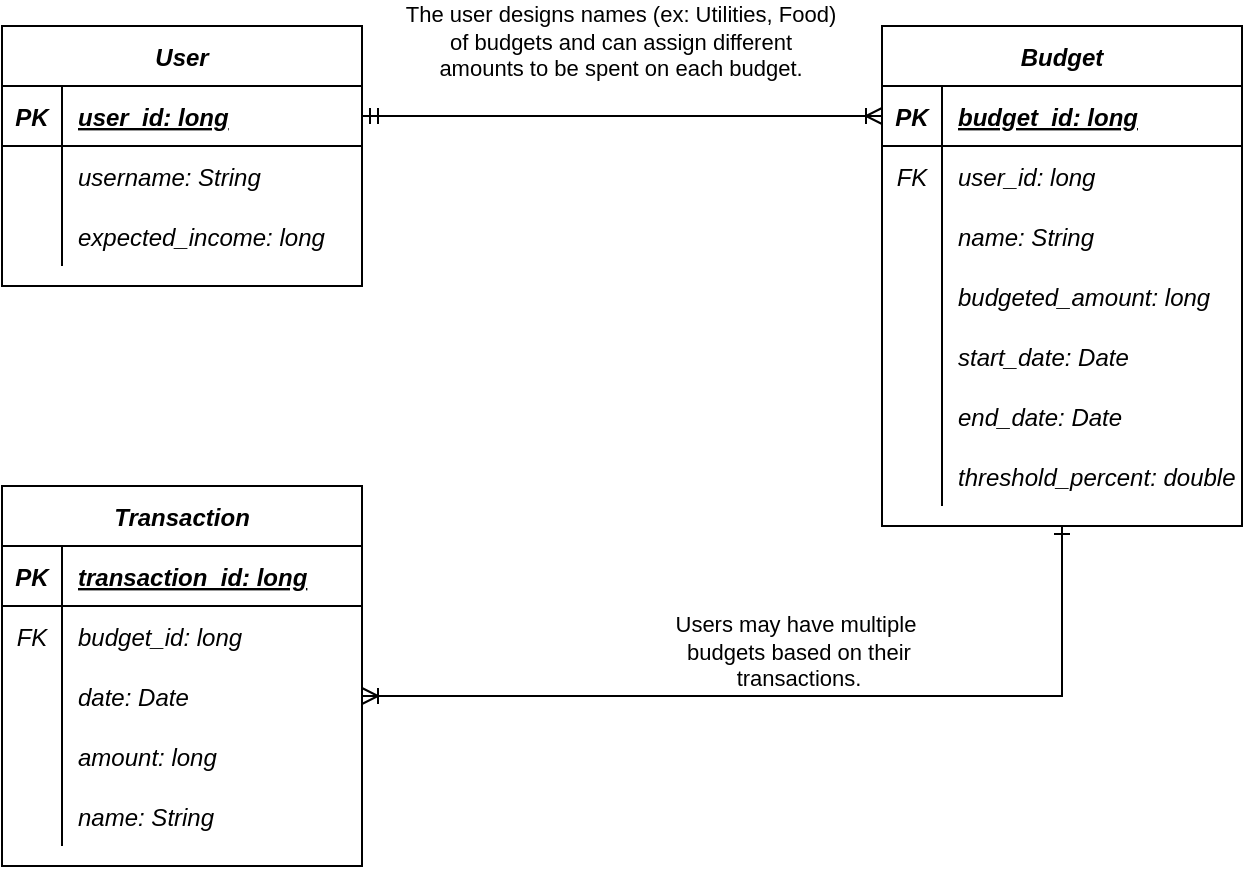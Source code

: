 <mxfile version="13.3.1" type="device"><diagram id="YQLbiCPUJWTsiFSoPP0f" name="Page-1"><mxGraphModel dx="1042" dy="519" grid="1" gridSize="10" guides="1" tooltips="1" connect="1" arrows="1" fold="1" page="1" pageScale="1" pageWidth="850" pageHeight="1100" math="0" shadow="0"><root><mxCell id="0"/><mxCell id="1" parent="0"/><mxCell id="dtGppzXpP_URgsqzwIvq-15" value="User" style="shape=table;startSize=30;container=1;collapsible=1;childLayout=tableLayout;fixedRows=1;rowLines=0;fontStyle=3;align=center;resizeLast=1;" vertex="1" parent="1"><mxGeometry x="80" y="80" width="180" height="130" as="geometry"/></mxCell><mxCell id="dtGppzXpP_URgsqzwIvq-16" value="" style="shape=partialRectangle;collapsible=0;dropTarget=0;pointerEvents=0;fillColor=none;top=0;left=0;bottom=1;right=0;points=[[0,0.5],[1,0.5]];portConstraint=eastwest;fontStyle=2" vertex="1" parent="dtGppzXpP_URgsqzwIvq-15"><mxGeometry y="30" width="180" height="30" as="geometry"/></mxCell><mxCell id="dtGppzXpP_URgsqzwIvq-17" value="PK" style="shape=partialRectangle;connectable=0;fillColor=none;top=0;left=0;bottom=0;right=0;fontStyle=3;overflow=hidden;" vertex="1" parent="dtGppzXpP_URgsqzwIvq-16"><mxGeometry width="30" height="30" as="geometry"/></mxCell><mxCell id="dtGppzXpP_URgsqzwIvq-18" value="user_id: long" style="shape=partialRectangle;connectable=0;fillColor=none;top=0;left=0;bottom=0;right=0;align=left;spacingLeft=6;fontStyle=7;overflow=hidden;" vertex="1" parent="dtGppzXpP_URgsqzwIvq-16"><mxGeometry x="30" width="150" height="30" as="geometry"/></mxCell><mxCell id="dtGppzXpP_URgsqzwIvq-19" value="" style="shape=partialRectangle;collapsible=0;dropTarget=0;pointerEvents=0;fillColor=none;top=0;left=0;bottom=0;right=0;points=[[0,0.5],[1,0.5]];portConstraint=eastwest;fontStyle=2" vertex="1" parent="dtGppzXpP_URgsqzwIvq-15"><mxGeometry y="60" width="180" height="30" as="geometry"/></mxCell><mxCell id="dtGppzXpP_URgsqzwIvq-20" value="" style="shape=partialRectangle;connectable=0;fillColor=none;top=0;left=0;bottom=0;right=0;editable=1;overflow=hidden;fontStyle=2" vertex="1" parent="dtGppzXpP_URgsqzwIvq-19"><mxGeometry width="30" height="30" as="geometry"/></mxCell><mxCell id="dtGppzXpP_URgsqzwIvq-21" value="username: String" style="shape=partialRectangle;connectable=0;fillColor=none;top=0;left=0;bottom=0;right=0;align=left;spacingLeft=6;overflow=hidden;fontStyle=2" vertex="1" parent="dtGppzXpP_URgsqzwIvq-19"><mxGeometry x="30" width="150" height="30" as="geometry"/></mxCell><mxCell id="dtGppzXpP_URgsqzwIvq-22" value="" style="shape=partialRectangle;collapsible=0;dropTarget=0;pointerEvents=0;fillColor=none;top=0;left=0;bottom=0;right=0;points=[[0,0.5],[1,0.5]];portConstraint=eastwest;fontStyle=2" vertex="1" parent="dtGppzXpP_URgsqzwIvq-15"><mxGeometry y="90" width="180" height="30" as="geometry"/></mxCell><mxCell id="dtGppzXpP_URgsqzwIvq-23" value="" style="shape=partialRectangle;connectable=0;fillColor=none;top=0;left=0;bottom=0;right=0;editable=1;overflow=hidden;fontStyle=2" vertex="1" parent="dtGppzXpP_URgsqzwIvq-22"><mxGeometry width="30" height="30" as="geometry"/></mxCell><mxCell id="dtGppzXpP_URgsqzwIvq-24" value="expected_income: long" style="shape=partialRectangle;connectable=0;fillColor=none;top=0;left=0;bottom=0;right=0;align=left;spacingLeft=6;overflow=hidden;fontStyle=2" vertex="1" parent="dtGppzXpP_URgsqzwIvq-22"><mxGeometry x="30" width="150" height="30" as="geometry"/></mxCell><mxCell id="dtGppzXpP_URgsqzwIvq-50" value="Transaction" style="shape=table;startSize=30;container=1;collapsible=1;childLayout=tableLayout;fixedRows=1;rowLines=0;fontStyle=3;align=center;resizeLast=1;" vertex="1" parent="1"><mxGeometry x="80" y="310" width="180" height="190" as="geometry"/></mxCell><mxCell id="dtGppzXpP_URgsqzwIvq-51" value="" style="shape=partialRectangle;collapsible=0;dropTarget=0;pointerEvents=0;fillColor=none;top=0;left=0;bottom=1;right=0;points=[[0,0.5],[1,0.5]];portConstraint=eastwest;fontStyle=2" vertex="1" parent="dtGppzXpP_URgsqzwIvq-50"><mxGeometry y="30" width="180" height="30" as="geometry"/></mxCell><mxCell id="dtGppzXpP_URgsqzwIvq-52" value="PK" style="shape=partialRectangle;connectable=0;fillColor=none;top=0;left=0;bottom=0;right=0;fontStyle=3;overflow=hidden;" vertex="1" parent="dtGppzXpP_URgsqzwIvq-51"><mxGeometry width="30" height="30" as="geometry"/></mxCell><mxCell id="dtGppzXpP_URgsqzwIvq-53" value="transaction_id: long" style="shape=partialRectangle;connectable=0;fillColor=none;top=0;left=0;bottom=0;right=0;align=left;spacingLeft=6;fontStyle=7;overflow=hidden;" vertex="1" parent="dtGppzXpP_URgsqzwIvq-51"><mxGeometry x="30" width="150" height="30" as="geometry"/></mxCell><mxCell id="dtGppzXpP_URgsqzwIvq-67" value="" style="shape=partialRectangle;collapsible=0;dropTarget=0;pointerEvents=0;fillColor=none;top=0;left=0;bottom=0;right=0;points=[[0,0.5],[1,0.5]];portConstraint=eastwest;fontStyle=2" vertex="1" parent="dtGppzXpP_URgsqzwIvq-50"><mxGeometry y="60" width="180" height="30" as="geometry"/></mxCell><mxCell id="dtGppzXpP_URgsqzwIvq-68" value="FK" style="shape=partialRectangle;connectable=0;fillColor=none;top=0;left=0;bottom=0;right=0;editable=1;overflow=hidden;fontStyle=2" vertex="1" parent="dtGppzXpP_URgsqzwIvq-67"><mxGeometry width="30" height="30" as="geometry"/></mxCell><mxCell id="dtGppzXpP_URgsqzwIvq-69" value="budget_id: long" style="shape=partialRectangle;connectable=0;fillColor=none;top=0;left=0;bottom=0;right=0;align=left;spacingLeft=6;overflow=hidden;fontStyle=2" vertex="1" parent="dtGppzXpP_URgsqzwIvq-67"><mxGeometry x="30" width="150" height="30" as="geometry"/></mxCell><mxCell id="dtGppzXpP_URgsqzwIvq-54" value="" style="shape=partialRectangle;collapsible=0;dropTarget=0;pointerEvents=0;fillColor=none;top=0;left=0;bottom=0;right=0;points=[[0,0.5],[1,0.5]];portConstraint=eastwest;fontStyle=2" vertex="1" parent="dtGppzXpP_URgsqzwIvq-50"><mxGeometry y="90" width="180" height="30" as="geometry"/></mxCell><mxCell id="dtGppzXpP_URgsqzwIvq-55" value="" style="shape=partialRectangle;connectable=0;fillColor=none;top=0;left=0;bottom=0;right=0;editable=1;overflow=hidden;fontStyle=2" vertex="1" parent="dtGppzXpP_URgsqzwIvq-54"><mxGeometry width="30" height="30" as="geometry"/></mxCell><mxCell id="dtGppzXpP_URgsqzwIvq-56" value="date: Date" style="shape=partialRectangle;connectable=0;fillColor=none;top=0;left=0;bottom=0;right=0;align=left;spacingLeft=6;overflow=hidden;fontStyle=2" vertex="1" parent="dtGppzXpP_URgsqzwIvq-54"><mxGeometry x="30" width="150" height="30" as="geometry"/></mxCell><mxCell id="dtGppzXpP_URgsqzwIvq-57" value="" style="shape=partialRectangle;collapsible=0;dropTarget=0;pointerEvents=0;fillColor=none;top=0;left=0;bottom=0;right=0;points=[[0,0.5],[1,0.5]];portConstraint=eastwest;fontStyle=2" vertex="1" parent="dtGppzXpP_URgsqzwIvq-50"><mxGeometry y="120" width="180" height="30" as="geometry"/></mxCell><mxCell id="dtGppzXpP_URgsqzwIvq-58" value="" style="shape=partialRectangle;connectable=0;fillColor=none;top=0;left=0;bottom=0;right=0;editable=1;overflow=hidden;fontStyle=2" vertex="1" parent="dtGppzXpP_URgsqzwIvq-57"><mxGeometry width="30" height="30" as="geometry"/></mxCell><mxCell id="dtGppzXpP_URgsqzwIvq-59" value="amount: long" style="shape=partialRectangle;connectable=0;fillColor=none;top=0;left=0;bottom=0;right=0;align=left;spacingLeft=6;overflow=hidden;fontStyle=2" vertex="1" parent="dtGppzXpP_URgsqzwIvq-57"><mxGeometry x="30" width="150" height="30" as="geometry"/></mxCell><mxCell id="dtGppzXpP_URgsqzwIvq-60" value="" style="shape=partialRectangle;collapsible=0;dropTarget=0;pointerEvents=0;fillColor=none;top=0;left=0;bottom=0;right=0;points=[[0,0.5],[1,0.5]];portConstraint=eastwest;fontStyle=2" vertex="1" parent="dtGppzXpP_URgsqzwIvq-50"><mxGeometry y="150" width="180" height="30" as="geometry"/></mxCell><mxCell id="dtGppzXpP_URgsqzwIvq-61" value="" style="shape=partialRectangle;connectable=0;fillColor=none;top=0;left=0;bottom=0;right=0;editable=1;overflow=hidden;fontStyle=2" vertex="1" parent="dtGppzXpP_URgsqzwIvq-60"><mxGeometry width="30" height="30" as="geometry"/></mxCell><mxCell id="dtGppzXpP_URgsqzwIvq-62" value="name: String" style="shape=partialRectangle;connectable=0;fillColor=none;top=0;left=0;bottom=0;right=0;align=left;spacingLeft=6;overflow=hidden;fontStyle=2" vertex="1" parent="dtGppzXpP_URgsqzwIvq-60"><mxGeometry x="30" width="150" height="30" as="geometry"/></mxCell><mxCell id="dtGppzXpP_URgsqzwIvq-28" value="Budget" style="shape=table;startSize=30;container=1;collapsible=1;childLayout=tableLayout;fixedRows=1;rowLines=0;fontStyle=3;align=center;resizeLast=1;" vertex="1" parent="1"><mxGeometry x="520" y="80" width="180" height="250" as="geometry"/></mxCell><mxCell id="dtGppzXpP_URgsqzwIvq-29" value="" style="shape=partialRectangle;collapsible=0;dropTarget=0;pointerEvents=0;fillColor=none;top=0;left=0;bottom=1;right=0;points=[[0,0.5],[1,0.5]];portConstraint=eastwest;fontStyle=2" vertex="1" parent="dtGppzXpP_URgsqzwIvq-28"><mxGeometry y="30" width="180" height="30" as="geometry"/></mxCell><mxCell id="dtGppzXpP_URgsqzwIvq-30" value="PK" style="shape=partialRectangle;connectable=0;fillColor=none;top=0;left=0;bottom=0;right=0;fontStyle=3;overflow=hidden;" vertex="1" parent="dtGppzXpP_URgsqzwIvq-29"><mxGeometry width="30" height="30" as="geometry"/></mxCell><mxCell id="dtGppzXpP_URgsqzwIvq-31" value="budget_id: long" style="shape=partialRectangle;connectable=0;fillColor=none;top=0;left=0;bottom=0;right=0;align=left;spacingLeft=6;fontStyle=7;overflow=hidden;" vertex="1" parent="dtGppzXpP_URgsqzwIvq-29"><mxGeometry x="30" width="150" height="30" as="geometry"/></mxCell><mxCell id="dtGppzXpP_URgsqzwIvq-32" value="" style="shape=partialRectangle;collapsible=0;dropTarget=0;pointerEvents=0;fillColor=none;top=0;left=0;bottom=0;right=0;points=[[0,0.5],[1,0.5]];portConstraint=eastwest;fontStyle=2" vertex="1" parent="dtGppzXpP_URgsqzwIvq-28"><mxGeometry y="60" width="180" height="30" as="geometry"/></mxCell><mxCell id="dtGppzXpP_URgsqzwIvq-33" value="FK" style="shape=partialRectangle;connectable=0;fillColor=none;top=0;left=0;bottom=0;right=0;editable=1;overflow=hidden;fontStyle=2" vertex="1" parent="dtGppzXpP_URgsqzwIvq-32"><mxGeometry width="30" height="30" as="geometry"/></mxCell><mxCell id="dtGppzXpP_URgsqzwIvq-34" value="user_id: long" style="shape=partialRectangle;connectable=0;fillColor=none;top=0;left=0;bottom=0;right=0;align=left;spacingLeft=6;overflow=hidden;fontStyle=2" vertex="1" parent="dtGppzXpP_URgsqzwIvq-32"><mxGeometry x="30" width="150" height="30" as="geometry"/></mxCell><mxCell id="dtGppzXpP_URgsqzwIvq-38" value="" style="shape=partialRectangle;collapsible=0;dropTarget=0;pointerEvents=0;fillColor=none;top=0;left=0;bottom=0;right=0;points=[[0,0.5],[1,0.5]];portConstraint=eastwest;fontStyle=2" vertex="1" parent="dtGppzXpP_URgsqzwIvq-28"><mxGeometry y="90" width="180" height="30" as="geometry"/></mxCell><mxCell id="dtGppzXpP_URgsqzwIvq-39" value="" style="shape=partialRectangle;connectable=0;fillColor=none;top=0;left=0;bottom=0;right=0;editable=1;overflow=hidden;fontStyle=2" vertex="1" parent="dtGppzXpP_URgsqzwIvq-38"><mxGeometry width="30" height="30" as="geometry"/></mxCell><mxCell id="dtGppzXpP_URgsqzwIvq-40" value="name: String" style="shape=partialRectangle;connectable=0;fillColor=none;top=0;left=0;bottom=0;right=0;align=left;spacingLeft=6;overflow=hidden;fontStyle=2" vertex="1" parent="dtGppzXpP_URgsqzwIvq-38"><mxGeometry x="30" width="150" height="30" as="geometry"/></mxCell><mxCell id="dtGppzXpP_URgsqzwIvq-41" value="" style="shape=partialRectangle;collapsible=0;dropTarget=0;pointerEvents=0;fillColor=none;top=0;left=0;bottom=0;right=0;points=[[0,0.5],[1,0.5]];portConstraint=eastwest;fontStyle=2" vertex="1" parent="dtGppzXpP_URgsqzwIvq-28"><mxGeometry y="120" width="180" height="30" as="geometry"/></mxCell><mxCell id="dtGppzXpP_URgsqzwIvq-42" value="" style="shape=partialRectangle;connectable=0;fillColor=none;top=0;left=0;bottom=0;right=0;editable=1;overflow=hidden;fontStyle=2" vertex="1" parent="dtGppzXpP_URgsqzwIvq-41"><mxGeometry width="30" height="30" as="geometry"/></mxCell><mxCell id="dtGppzXpP_URgsqzwIvq-43" value="budgeted_amount: long" style="shape=partialRectangle;connectable=0;fillColor=none;top=0;left=0;bottom=0;right=0;align=left;spacingLeft=6;overflow=hidden;fontStyle=2" vertex="1" parent="dtGppzXpP_URgsqzwIvq-41"><mxGeometry x="30" width="150" height="30" as="geometry"/></mxCell><mxCell id="dtGppzXpP_URgsqzwIvq-44" value="" style="shape=partialRectangle;collapsible=0;dropTarget=0;pointerEvents=0;fillColor=none;top=0;left=0;bottom=0;right=0;points=[[0,0.5],[1,0.5]];portConstraint=eastwest;fontStyle=2" vertex="1" parent="dtGppzXpP_URgsqzwIvq-28"><mxGeometry y="150" width="180" height="30" as="geometry"/></mxCell><mxCell id="dtGppzXpP_URgsqzwIvq-45" value="" style="shape=partialRectangle;connectable=0;fillColor=none;top=0;left=0;bottom=0;right=0;editable=1;overflow=hidden;fontStyle=2" vertex="1" parent="dtGppzXpP_URgsqzwIvq-44"><mxGeometry width="30" height="30" as="geometry"/></mxCell><mxCell id="dtGppzXpP_URgsqzwIvq-46" value="start_date: Date" style="shape=partialRectangle;connectable=0;fillColor=none;top=0;left=0;bottom=0;right=0;align=left;spacingLeft=6;overflow=hidden;fontStyle=2" vertex="1" parent="dtGppzXpP_URgsqzwIvq-44"><mxGeometry x="30" width="150" height="30" as="geometry"/></mxCell><mxCell id="dtGppzXpP_URgsqzwIvq-47" value="" style="shape=partialRectangle;collapsible=0;dropTarget=0;pointerEvents=0;fillColor=none;top=0;left=0;bottom=0;right=0;points=[[0,0.5],[1,0.5]];portConstraint=eastwest;fontStyle=2" vertex="1" parent="dtGppzXpP_URgsqzwIvq-28"><mxGeometry y="180" width="180" height="30" as="geometry"/></mxCell><mxCell id="dtGppzXpP_URgsqzwIvq-48" value="" style="shape=partialRectangle;connectable=0;fillColor=none;top=0;left=0;bottom=0;right=0;editable=1;overflow=hidden;fontStyle=2" vertex="1" parent="dtGppzXpP_URgsqzwIvq-47"><mxGeometry width="30" height="30" as="geometry"/></mxCell><mxCell id="dtGppzXpP_URgsqzwIvq-49" value="end_date: Date" style="shape=partialRectangle;connectable=0;fillColor=none;top=0;left=0;bottom=0;right=0;align=left;spacingLeft=6;overflow=hidden;fontStyle=2" vertex="1" parent="dtGppzXpP_URgsqzwIvq-47"><mxGeometry x="30" width="150" height="30" as="geometry"/></mxCell><mxCell id="dtGppzXpP_URgsqzwIvq-74" value="" style="shape=partialRectangle;collapsible=0;dropTarget=0;pointerEvents=0;fillColor=none;top=0;left=0;bottom=0;right=0;points=[[0,0.5],[1,0.5]];portConstraint=eastwest;fontStyle=2" vertex="1" parent="dtGppzXpP_URgsqzwIvq-28"><mxGeometry y="210" width="180" height="30" as="geometry"/></mxCell><mxCell id="dtGppzXpP_URgsqzwIvq-75" value="" style="shape=partialRectangle;connectable=0;fillColor=none;top=0;left=0;bottom=0;right=0;editable=1;overflow=hidden;fontStyle=2" vertex="1" parent="dtGppzXpP_URgsqzwIvq-74"><mxGeometry width="30" height="30" as="geometry"/></mxCell><mxCell id="dtGppzXpP_URgsqzwIvq-76" value="threshold_percent: double" style="shape=partialRectangle;connectable=0;fillColor=none;top=0;left=0;bottom=0;right=0;align=left;spacingLeft=6;overflow=hidden;fontStyle=2" vertex="1" parent="dtGppzXpP_URgsqzwIvq-74"><mxGeometry x="30" width="150" height="30" as="geometry"/></mxCell><mxCell id="dtGppzXpP_URgsqzwIvq-64" value="The user designs names (ex: Utilities, Food)&lt;br&gt;of budgets and can assign different&lt;br&gt;amounts to be spent on each budget." style="edgeStyle=orthogonalEdgeStyle;rounded=0;orthogonalLoop=1;jettySize=auto;html=1;entryX=0;entryY=0.5;entryDx=0;entryDy=0;startArrow=ERmandOne;startFill=0;endArrow=ERoneToMany;endFill=0;labelPosition=center;verticalLabelPosition=top;align=center;verticalAlign=bottom;" edge="1" parent="1" source="dtGppzXpP_URgsqzwIvq-16" target="dtGppzXpP_URgsqzwIvq-29"><mxGeometry y="15" relative="1" as="geometry"><mxPoint x="-1" as="offset"/></mxGeometry></mxCell><mxCell id="dtGppzXpP_URgsqzwIvq-66" value="Users may have multiple&amp;nbsp;&lt;br&gt;budgets based on their&lt;br&gt;transactions." style="edgeStyle=orthogonalEdgeStyle;rounded=0;orthogonalLoop=1;jettySize=auto;html=1;entryX=0.5;entryY=1;entryDx=0;entryDy=0;startArrow=ERoneToMany;startFill=0;endArrow=ERone;endFill=0;labelPosition=center;verticalLabelPosition=top;align=center;verticalAlign=bottom;" edge="1" parent="1" source="dtGppzXpP_URgsqzwIvq-54" target="dtGppzXpP_URgsqzwIvq-28"><mxGeometry relative="1" as="geometry"/></mxCell></root></mxGraphModel></diagram></mxfile>